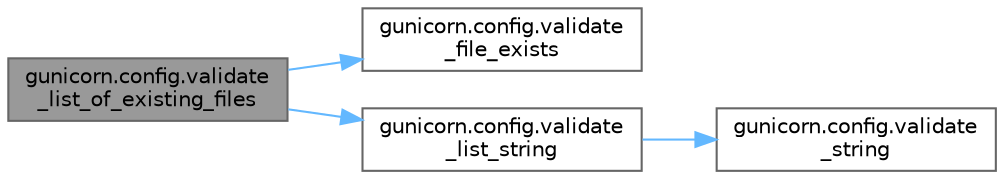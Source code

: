 digraph "gunicorn.config.validate_list_of_existing_files"
{
 // LATEX_PDF_SIZE
  bgcolor="transparent";
  edge [fontname=Helvetica,fontsize=10,labelfontname=Helvetica,labelfontsize=10];
  node [fontname=Helvetica,fontsize=10,shape=box,height=0.2,width=0.4];
  rankdir="LR";
  Node1 [id="Node000001",label="gunicorn.config.validate\l_list_of_existing_files",height=0.2,width=0.4,color="gray40", fillcolor="grey60", style="filled", fontcolor="black",tooltip=" "];
  Node1 -> Node2 [id="edge1_Node000001_Node000002",color="steelblue1",style="solid",tooltip=" "];
  Node2 [id="Node000002",label="gunicorn.config.validate\l_file_exists",height=0.2,width=0.4,color="grey40", fillcolor="white", style="filled",URL="$namespacegunicorn_1_1config.html#a135898dadc3b65c323ebae6ce9216c8f",tooltip=" "];
  Node1 -> Node3 [id="edge2_Node000001_Node000003",color="steelblue1",style="solid",tooltip=" "];
  Node3 [id="Node000003",label="gunicorn.config.validate\l_list_string",height=0.2,width=0.4,color="grey40", fillcolor="white", style="filled",URL="$namespacegunicorn_1_1config.html#ab53d35a5cf9933b2149d5de61395ae0f",tooltip=" "];
  Node3 -> Node4 [id="edge3_Node000003_Node000004",color="steelblue1",style="solid",tooltip=" "];
  Node4 [id="Node000004",label="gunicorn.config.validate\l_string",height=0.2,width=0.4,color="grey40", fillcolor="white", style="filled",URL="$namespacegunicorn_1_1config.html#a088db210e775bc9a4913d14b53183025",tooltip=" "];
}

